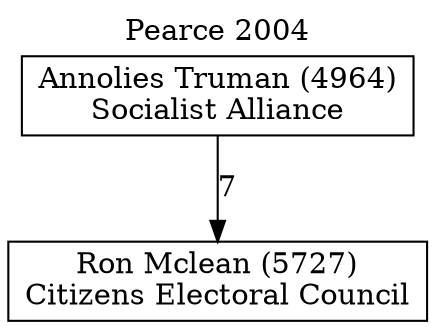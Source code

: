 // House preference flow
digraph "Ron Mclean (5727)_Pearce_2004" {
	graph [label="Pearce 2004" labelloc=t mclimit=10]
	node [shape=box]
	"Ron Mclean (5727)" [label="Ron Mclean (5727)
Citizens Electoral Council"]
	"Annolies Truman (4964)" [label="Annolies Truman (4964)
Socialist Alliance"]
	"Annolies Truman (4964)" -> "Ron Mclean (5727)" [label=7]
}
